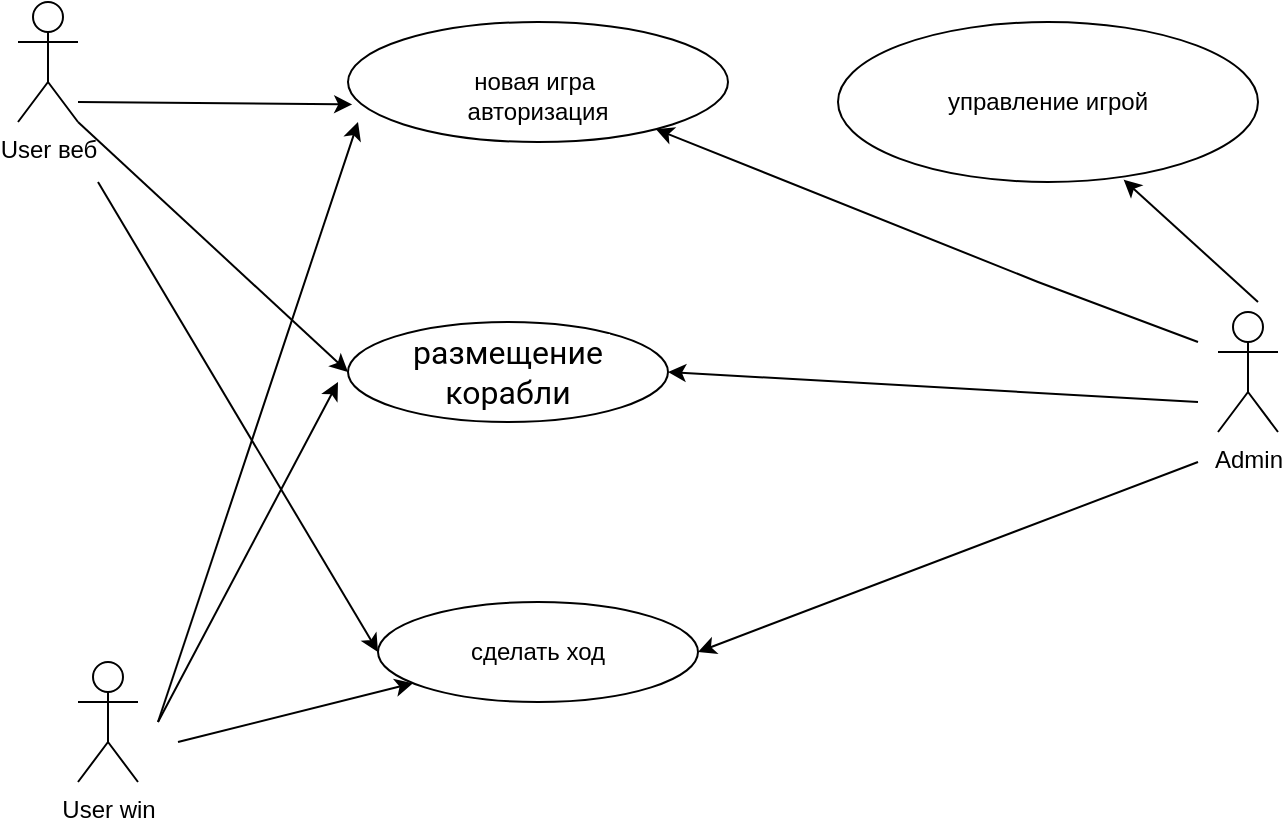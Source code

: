<mxfile version="24.2.2" type="device">
  <diagram name="Страница — 1" id="a2as9x4_a_Y61Cdqd1Hi">
    <mxGraphModel dx="1050" dy="551" grid="1" gridSize="10" guides="1" tooltips="1" connect="1" arrows="1" fold="1" page="1" pageScale="1" pageWidth="827" pageHeight="1169" math="0" shadow="0">
      <root>
        <mxCell id="0" />
        <mxCell id="1" parent="0" />
        <mxCell id="wseYMLPiJ7EDEaOH5870-3" value="User win" style="shape=umlActor;verticalLabelPosition=bottom;verticalAlign=top;html=1;outlineConnect=0;" vertex="1" parent="1">
          <mxGeometry x="120" y="380" width="30" height="60" as="geometry" />
        </mxCell>
        <mxCell id="wseYMLPiJ7EDEaOH5870-6" value="User веб" style="shape=umlActor;verticalLabelPosition=bottom;verticalAlign=top;html=1;outlineConnect=0;fontStyle=0" vertex="1" parent="1">
          <mxGeometry x="90" y="50" width="30" height="60" as="geometry" />
        </mxCell>
        <mxCell id="wseYMLPiJ7EDEaOH5870-10" style="edgeStyle=orthogonalEdgeStyle;rounded=0;orthogonalLoop=1;jettySize=auto;html=1;exitX=0.5;exitY=1;exitDx=0;exitDy=0;" edge="1" parent="1">
          <mxGeometry relative="1" as="geometry">
            <mxPoint x="340" y="240" as="sourcePoint" />
            <mxPoint x="340" y="240" as="targetPoint" />
          </mxGeometry>
        </mxCell>
        <mxCell id="wseYMLPiJ7EDEaOH5870-12" value="&lt;br&gt;&lt;div&gt;новая игра&amp;nbsp;&lt;/div&gt;&lt;div&gt;авторизация&lt;/div&gt;" style="ellipse;whiteSpace=wrap;html=1;" vertex="1" parent="1">
          <mxGeometry x="255" y="60" width="190" height="60" as="geometry" />
        </mxCell>
        <mxCell id="wseYMLPiJ7EDEaOH5870-16" value="сделать ход" style="ellipse;whiteSpace=wrap;html=1;" vertex="1" parent="1">
          <mxGeometry x="270" y="350" width="160" height="50" as="geometry" />
        </mxCell>
        <mxCell id="wseYMLPiJ7EDEaOH5870-17" value="" style="endArrow=classic;html=1;rounded=0;entryX=0.011;entryY=0.687;entryDx=0;entryDy=0;entryPerimeter=0;" edge="1" parent="1" target="wseYMLPiJ7EDEaOH5870-12">
          <mxGeometry width="50" height="50" relative="1" as="geometry">
            <mxPoint x="120" y="100" as="sourcePoint" />
            <mxPoint x="170" y="50" as="targetPoint" />
          </mxGeometry>
        </mxCell>
        <mxCell id="wseYMLPiJ7EDEaOH5870-18" value="&lt;span style=&quot;font-family: Roboto, -apple-system, &amp;quot;apple color emoji&amp;quot;, BlinkMacSystemFont, &amp;quot;Segoe UI&amp;quot;, Roboto, Oxygen-Sans, Ubuntu, Cantarell, &amp;quot;Helvetica Neue&amp;quot;, sans-serif; font-size: 16px; text-align: start; white-space-collapse: preserve; background-color: rgb(255, 255, 255);&quot;&gt;размещение корабли&lt;/span&gt;" style="ellipse;whiteSpace=wrap;html=1;" vertex="1" parent="1">
          <mxGeometry x="255" y="210" width="160" height="50" as="geometry" />
        </mxCell>
        <mxCell id="wseYMLPiJ7EDEaOH5870-20" value="" style="endArrow=classic;html=1;rounded=0;" edge="1" parent="1">
          <mxGeometry width="50" height="50" relative="1" as="geometry">
            <mxPoint x="160" y="410" as="sourcePoint" />
            <mxPoint x="260" y="110" as="targetPoint" />
          </mxGeometry>
        </mxCell>
        <mxCell id="wseYMLPiJ7EDEaOH5870-21" value="" style="endArrow=classic;html=1;rounded=0;exitX=1;exitY=1;exitDx=0;exitDy=0;exitPerimeter=0;entryX=0;entryY=0.5;entryDx=0;entryDy=0;" edge="1" parent="1" source="wseYMLPiJ7EDEaOH5870-6" target="wseYMLPiJ7EDEaOH5870-18">
          <mxGeometry width="50" height="50" relative="1" as="geometry">
            <mxPoint x="390" y="320" as="sourcePoint" />
            <mxPoint x="440" y="270" as="targetPoint" />
            <Array as="points" />
          </mxGeometry>
        </mxCell>
        <mxCell id="wseYMLPiJ7EDEaOH5870-22" value="" style="endArrow=classic;html=1;rounded=0;entryX=0;entryY=0.5;entryDx=0;entryDy=0;" edge="1" parent="1" target="wseYMLPiJ7EDEaOH5870-16">
          <mxGeometry width="50" height="50" relative="1" as="geometry">
            <mxPoint x="130" y="140" as="sourcePoint" />
            <mxPoint x="150" y="110" as="targetPoint" />
          </mxGeometry>
        </mxCell>
        <mxCell id="wseYMLPiJ7EDEaOH5870-23" value="Admin" style="shape=umlActor;verticalLabelPosition=bottom;verticalAlign=top;html=1;outlineConnect=0;" vertex="1" parent="1">
          <mxGeometry x="690" y="205" width="30" height="60" as="geometry" />
        </mxCell>
        <mxCell id="wseYMLPiJ7EDEaOH5870-24" value="управление игрой" style="ellipse;whiteSpace=wrap;html=1;" vertex="1" parent="1">
          <mxGeometry x="500" y="60" width="210" height="80" as="geometry" />
        </mxCell>
        <mxCell id="wseYMLPiJ7EDEaOH5870-25" value="" style="endArrow=classic;html=1;rounded=0;" edge="1" parent="1" target="wseYMLPiJ7EDEaOH5870-12">
          <mxGeometry width="50" height="50" relative="1" as="geometry">
            <mxPoint x="680" y="220" as="sourcePoint" />
            <mxPoint x="440" y="270" as="targetPoint" />
            <Array as="points">
              <mxPoint x="600" y="190" />
            </Array>
          </mxGeometry>
        </mxCell>
        <mxCell id="wseYMLPiJ7EDEaOH5870-27" value="" style="endArrow=classic;html=1;rounded=0;entryX=0.68;entryY=0.985;entryDx=0;entryDy=0;entryPerimeter=0;" edge="1" parent="1" target="wseYMLPiJ7EDEaOH5870-24">
          <mxGeometry width="50" height="50" relative="1" as="geometry">
            <mxPoint x="710" y="200" as="sourcePoint" />
            <mxPoint x="760" y="150" as="targetPoint" />
          </mxGeometry>
        </mxCell>
        <mxCell id="wseYMLPiJ7EDEaOH5870-28" value="" style="endArrow=classic;html=1;rounded=0;entryX=1;entryY=0.5;entryDx=0;entryDy=0;" edge="1" parent="1" target="wseYMLPiJ7EDEaOH5870-18">
          <mxGeometry width="50" height="50" relative="1" as="geometry">
            <mxPoint x="680" y="250" as="sourcePoint" />
            <mxPoint x="690" y="240" as="targetPoint" />
          </mxGeometry>
        </mxCell>
        <mxCell id="wseYMLPiJ7EDEaOH5870-29" value="" style="endArrow=classic;html=1;rounded=0;entryX=1;entryY=0.5;entryDx=0;entryDy=0;" edge="1" parent="1" target="wseYMLPiJ7EDEaOH5870-16">
          <mxGeometry width="50" height="50" relative="1" as="geometry">
            <mxPoint x="680" y="280" as="sourcePoint" />
            <mxPoint x="620" y="300" as="targetPoint" />
          </mxGeometry>
        </mxCell>
        <mxCell id="wseYMLPiJ7EDEaOH5870-31" value="" style="endArrow=classic;html=1;rounded=0;" edge="1" parent="1">
          <mxGeometry width="50" height="50" relative="1" as="geometry">
            <mxPoint x="160" y="410" as="sourcePoint" />
            <mxPoint x="250" y="240" as="targetPoint" />
          </mxGeometry>
        </mxCell>
        <mxCell id="wseYMLPiJ7EDEaOH5870-32" value="" style="endArrow=classic;html=1;rounded=0;" edge="1" parent="1" target="wseYMLPiJ7EDEaOH5870-16">
          <mxGeometry width="50" height="50" relative="1" as="geometry">
            <mxPoint x="170" y="420" as="sourcePoint" />
            <mxPoint x="250" y="380" as="targetPoint" />
          </mxGeometry>
        </mxCell>
      </root>
    </mxGraphModel>
  </diagram>
</mxfile>
